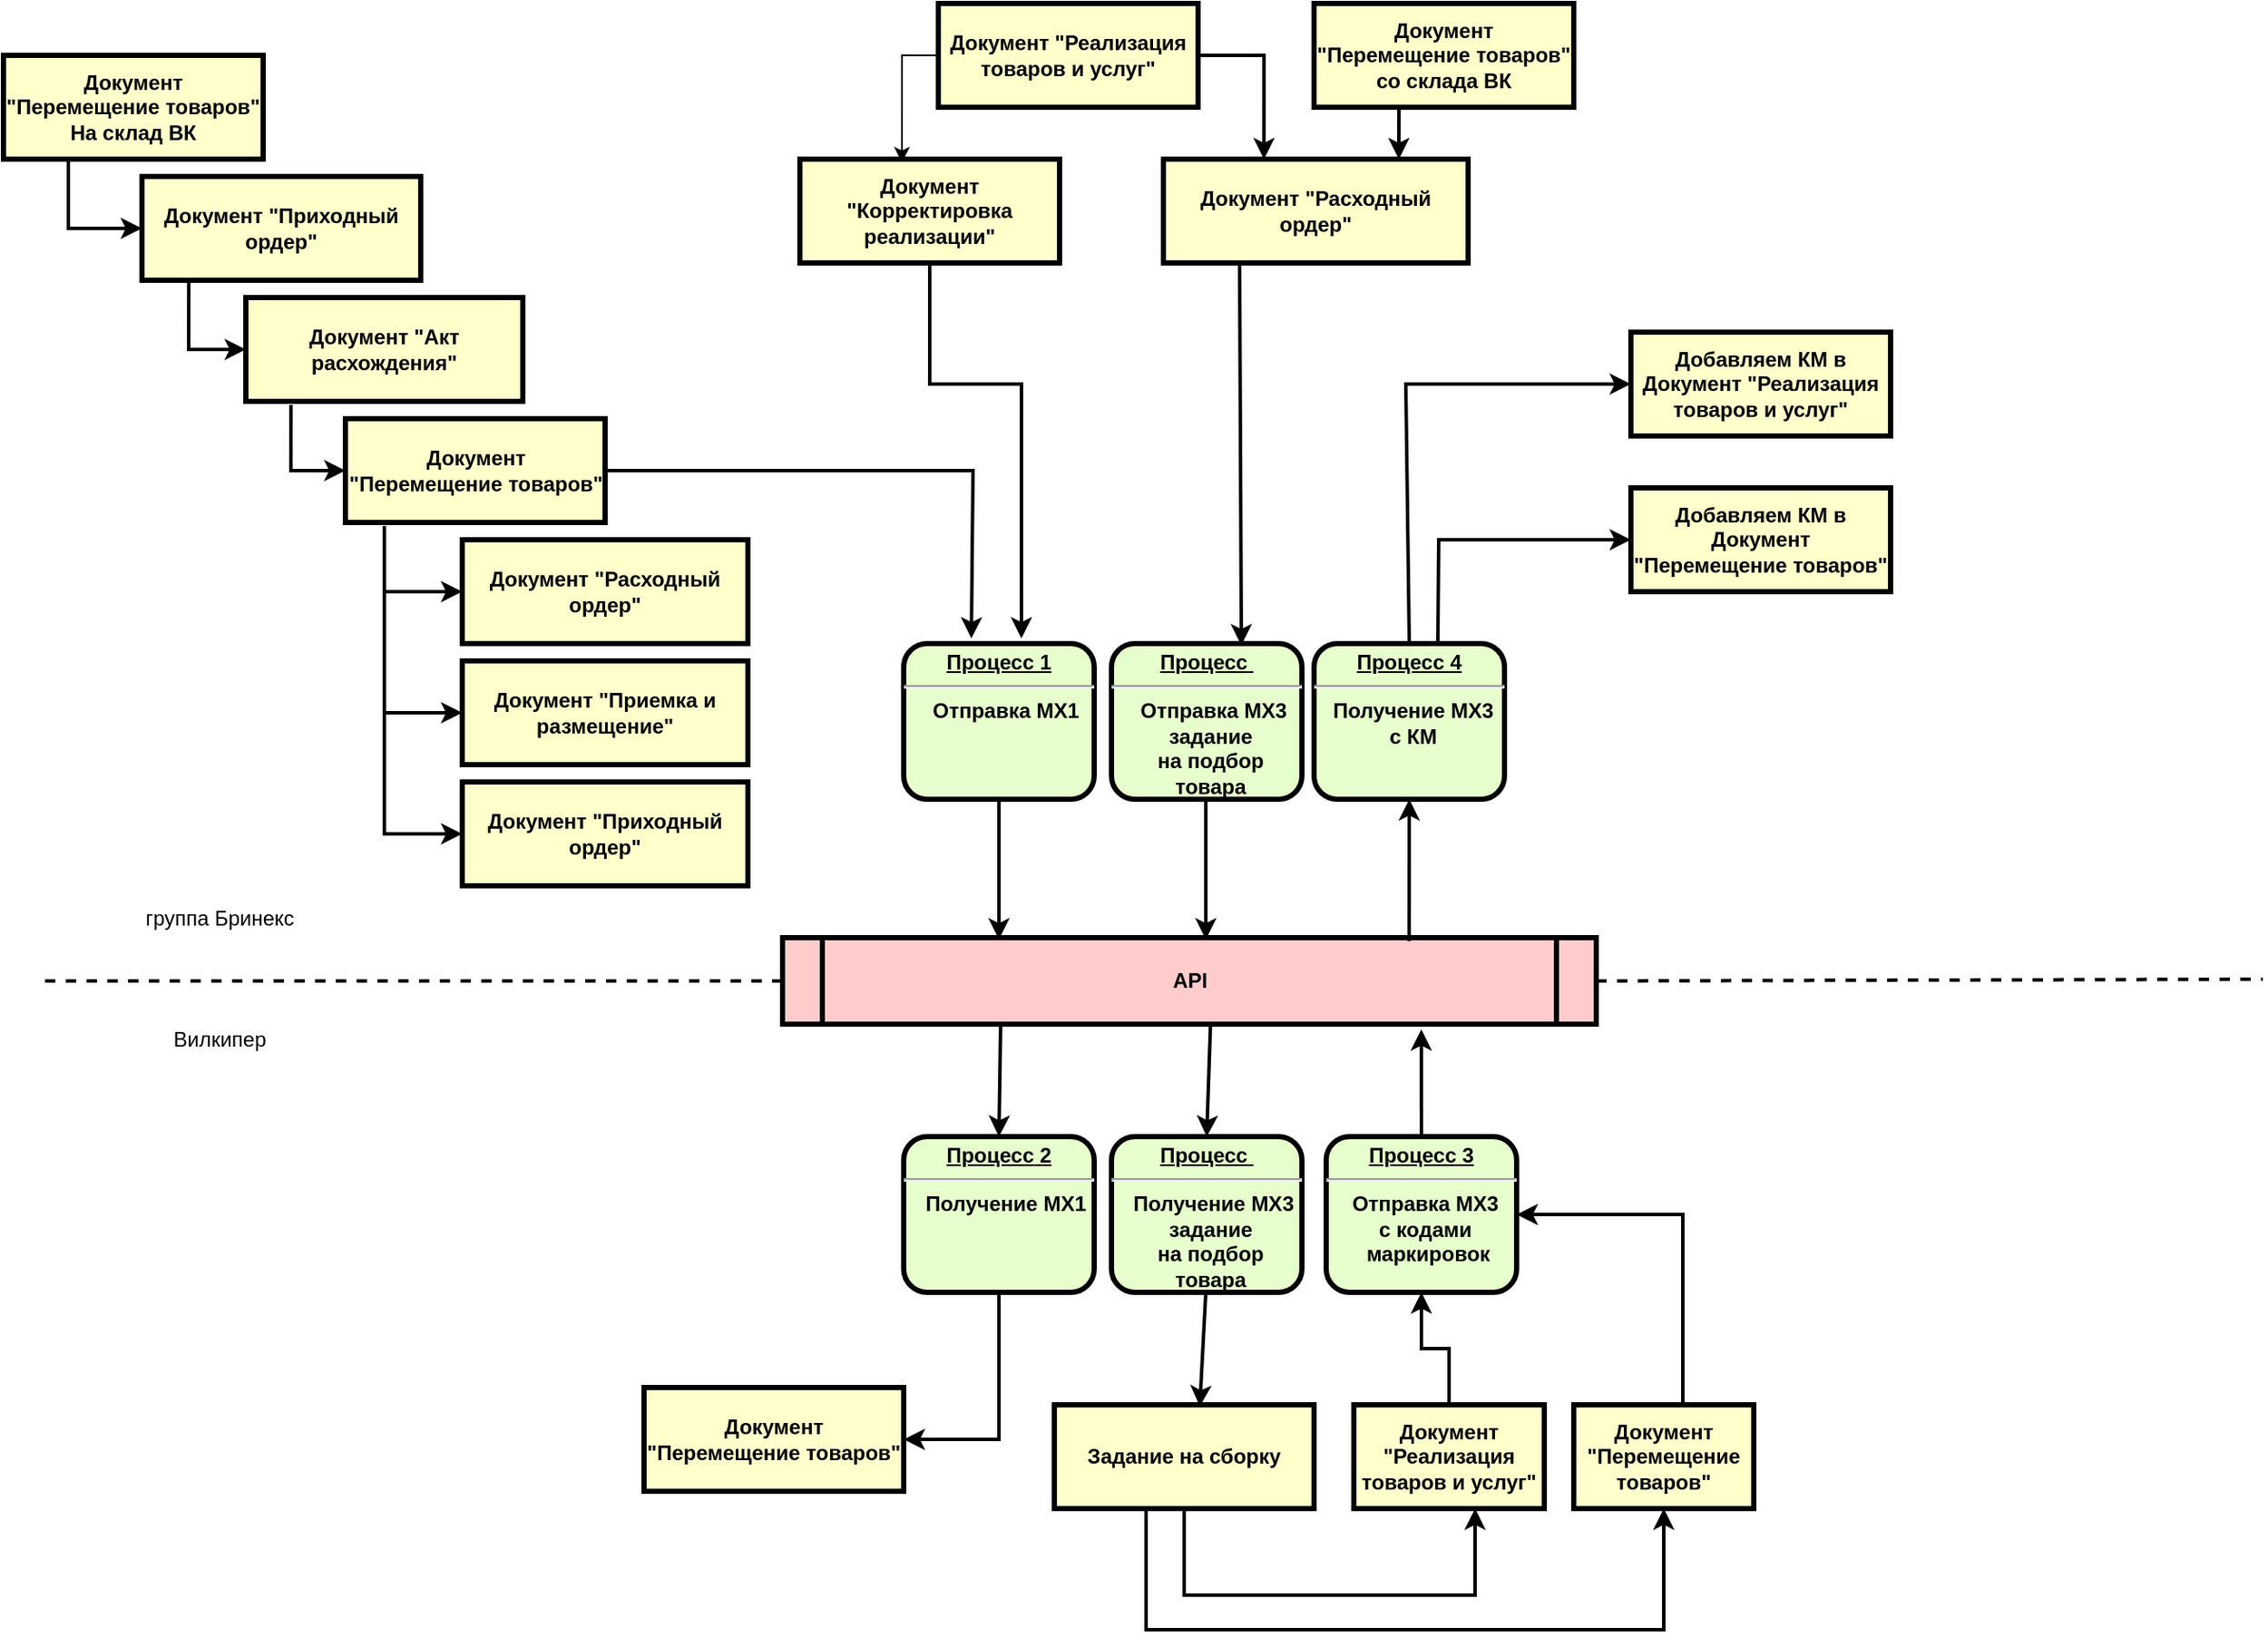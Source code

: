 <mxfile version="20.4.2" type="github">
  <diagram name="Page-1" id="c7558073-3199-34d8-9f00-42111426c3f3">
    <mxGraphModel dx="1394" dy="1104" grid="1" gridSize="10" guides="1" tooltips="1" connect="1" arrows="1" fold="1" page="1" pageScale="1" pageWidth="826" pageHeight="1169" background="none" math="0" shadow="0">
      <root>
        <mxCell id="0" />
        <mxCell id="1" parent="0" />
        <mxCell id="ZB60MOo4yDvPnwNVifFn-96" value="&lt;p style=&quot;margin: 0px; margin-top: 4px; text-align: center; text-decoration: underline;&quot;&gt;&lt;strong&gt;Процесс 1&lt;br&gt;&lt;/strong&gt;&lt;/p&gt;&lt;hr&gt;&lt;p style=&quot;margin: 0px; margin-left: 8px;&quot;&gt;Отправка МХ1&lt;/p&gt;" style="verticalAlign=middle;align=center;overflow=fill;fontSize=12;fontFamily=Helvetica;html=1;rounded=1;fontStyle=1;strokeWidth=3;fillColor=#E6FFCC" vertex="1" parent="1">
          <mxGeometry x="550" y="390" width="110" height="90" as="geometry" />
        </mxCell>
        <mxCell id="ZB60MOo4yDvPnwNVifFn-97" value="Документ &quot;Расходный ордер&quot;" style="whiteSpace=wrap;align=center;verticalAlign=middle;fontStyle=1;strokeWidth=3;fillColor=#FFFFCC" vertex="1" parent="1">
          <mxGeometry x="295" y="330" width="165" height="60" as="geometry" />
        </mxCell>
        <mxCell id="ZB60MOo4yDvPnwNVifFn-98" style="edgeStyle=orthogonalEdgeStyle;rounded=0;orthogonalLoop=1;jettySize=auto;html=1;exitX=0.25;exitY=1;exitDx=0;exitDy=0;entryX=0;entryY=0.5;entryDx=0;entryDy=0;strokeWidth=2;" edge="1" parent="1" source="ZB60MOo4yDvPnwNVifFn-99" target="ZB60MOo4yDvPnwNVifFn-105">
          <mxGeometry relative="1" as="geometry" />
        </mxCell>
        <mxCell id="ZB60MOo4yDvPnwNVifFn-99" value="Документ &quot;Перемещение товаров&quot;&#xa;На склад ВК" style="whiteSpace=wrap;align=center;verticalAlign=middle;fontStyle=1;strokeWidth=3;fillColor=#FFFFCC" vertex="1" parent="1">
          <mxGeometry x="30" y="50" width="150" height="60" as="geometry" />
        </mxCell>
        <mxCell id="ZB60MOo4yDvPnwNVifFn-100" value="API" style="shape=process;whiteSpace=wrap;align=center;verticalAlign=middle;size=0.048;fontStyle=1;strokeWidth=3;fillColor=#FFCCCC" vertex="1" parent="1">
          <mxGeometry x="480" y="560" width="470" height="50" as="geometry" />
        </mxCell>
        <mxCell id="ZB60MOo4yDvPnwNVifFn-101" style="edgeStyle=orthogonalEdgeStyle;rounded=0;orthogonalLoop=1;jettySize=auto;html=1;exitX=0.5;exitY=0;exitDx=0;exitDy=0;strokeWidth=2;entryX=0.785;entryY=1.06;entryDx=0;entryDy=0;entryPerimeter=0;" edge="1" parent="1" source="ZB60MOo4yDvPnwNVifFn-102" target="ZB60MOo4yDvPnwNVifFn-100">
          <mxGeometry relative="1" as="geometry">
            <mxPoint x="850" y="620" as="targetPoint" />
          </mxGeometry>
        </mxCell>
        <mxCell id="ZB60MOo4yDvPnwNVifFn-102" value="&lt;p style=&quot;margin: 0px; margin-top: 4px; text-align: center; text-decoration: underline;&quot;&gt;&lt;strong&gt;Процесс&amp;nbsp;3&lt;br&gt;&lt;/strong&gt;&lt;/p&gt;&lt;hr&gt;&lt;p style=&quot;margin: 0px; margin-left: 8px;&quot;&gt;Отправка МХ3&amp;nbsp;&lt;/p&gt;&lt;p style=&quot;margin: 0px; margin-left: 8px;&quot;&gt;с кодами&amp;nbsp;&lt;/p&gt;&lt;p style=&quot;margin: 0px; margin-left: 8px;&quot;&gt;маркировок&lt;/p&gt;" style="verticalAlign=middle;align=center;overflow=fill;fontSize=12;fontFamily=Helvetica;html=1;rounded=1;fontStyle=1;strokeWidth=3;fillColor=#E6FFCC" vertex="1" parent="1">
          <mxGeometry x="794" y="675" width="110" height="90" as="geometry" />
        </mxCell>
        <mxCell id="ZB60MOo4yDvPnwNVifFn-103" value="&lt;p style=&quot;margin: 0px; margin-top: 4px; text-align: center; text-decoration: underline;&quot;&gt;&lt;strong&gt;&lt;strong&gt;Процесс&lt;/strong&gt; 2&lt;br&gt;&lt;/strong&gt;&lt;/p&gt;&lt;hr&gt;&lt;p style=&quot;margin: 0px; margin-left: 8px;&quot;&gt;Получение МХ1&lt;/p&gt;" style="verticalAlign=middle;align=center;overflow=fill;fontSize=12;fontFamily=Helvetica;html=1;rounded=1;fontStyle=1;strokeWidth=3;fillColor=#E6FFCC" vertex="1" parent="1">
          <mxGeometry x="550" y="675" width="110" height="90" as="geometry" />
        </mxCell>
        <mxCell id="ZB60MOo4yDvPnwNVifFn-104" value="&lt;p style=&quot;margin: 0px; margin-top: 4px; text-align: center; text-decoration: underline;&quot;&gt;&lt;strong&gt;Процесс 4&lt;/strong&gt;&lt;/p&gt;&lt;hr&gt;&lt;p style=&quot;margin: 0px; margin-left: 8px;&quot;&gt;Получение МХ3&amp;nbsp;&lt;/p&gt;&lt;p style=&quot;margin: 0px; margin-left: 8px;&quot;&gt;с КМ&amp;nbsp;&lt;/p&gt;" style="verticalAlign=middle;align=center;overflow=fill;fontSize=12;fontFamily=Helvetica;html=1;rounded=1;fontStyle=1;strokeWidth=3;fillColor=#E6FFCC" vertex="1" parent="1">
          <mxGeometry x="787" y="390" width="110" height="90" as="geometry" />
        </mxCell>
        <mxCell id="ZB60MOo4yDvPnwNVifFn-105" value="Документ &quot;Приходный ордер&quot;" style="whiteSpace=wrap;align=center;verticalAlign=middle;fontStyle=1;strokeWidth=3;fillColor=#FFFFCC" vertex="1" parent="1">
          <mxGeometry x="110" y="120" width="161" height="60" as="geometry" />
        </mxCell>
        <mxCell id="ZB60MOo4yDvPnwNVifFn-106" value="Документ &quot;Акт расхождения&quot;" style="whiteSpace=wrap;align=center;verticalAlign=middle;fontStyle=1;strokeWidth=3;fillColor=#FFFFCC" vertex="1" parent="1">
          <mxGeometry x="170" y="190" width="160" height="60" as="geometry" />
        </mxCell>
        <mxCell id="ZB60MOo4yDvPnwNVifFn-107" value="Документ &quot;Приемка и размещение&quot;" style="whiteSpace=wrap;align=center;verticalAlign=middle;fontStyle=1;strokeWidth=3;fillColor=#FFFFCC" vertex="1" parent="1">
          <mxGeometry x="295" y="400" width="165" height="60" as="geometry" />
        </mxCell>
        <mxCell id="ZB60MOo4yDvPnwNVifFn-108" value="группа Бринекс" style="text;spacingTop=-5;align=center" vertex="1" parent="1">
          <mxGeometry x="140" y="540" width="30" height="20" as="geometry" />
        </mxCell>
        <mxCell id="ZB60MOo4yDvPnwNVifFn-109" value="Вилкипер" style="text;spacingTop=-5;align=center" vertex="1" parent="1">
          <mxGeometry x="140" y="610.0" width="30" height="20" as="geometry" />
        </mxCell>
        <mxCell id="ZB60MOo4yDvPnwNVifFn-110" value="Документ &quot;Перемещение товаров&quot;" style="whiteSpace=wrap;align=center;verticalAlign=middle;fontStyle=1;strokeWidth=3;fillColor=#FFFFCC" vertex="1" parent="1">
          <mxGeometry x="227.5" y="260" width="150" height="60" as="geometry" />
        </mxCell>
        <mxCell id="ZB60MOo4yDvPnwNVifFn-111" value="Документ &quot;Приходный ордер&quot;" style="whiteSpace=wrap;align=center;verticalAlign=middle;fontStyle=1;strokeWidth=3;fillColor=#FFFFCC" vertex="1" parent="1">
          <mxGeometry x="295" y="470" width="165" height="60" as="geometry" />
        </mxCell>
        <mxCell id="ZB60MOo4yDvPnwNVifFn-112" value="" style="endArrow=classic;html=1;rounded=0;exitX=1;exitY=0.5;exitDx=0;exitDy=0;entryX=0.355;entryY=-0.033;entryDx=0;entryDy=0;strokeWidth=2;fillColor=#a20025;strokeColor=#000000;entryPerimeter=0;" edge="1" parent="1" source="ZB60MOo4yDvPnwNVifFn-110" target="ZB60MOo4yDvPnwNVifFn-96">
          <mxGeometry width="50" height="50" relative="1" as="geometry">
            <mxPoint x="430" y="310" as="sourcePoint" />
            <mxPoint x="480" y="260" as="targetPoint" />
            <Array as="points">
              <mxPoint x="590" y="290" />
            </Array>
          </mxGeometry>
        </mxCell>
        <mxCell id="ZB60MOo4yDvPnwNVifFn-113" value="" style="endArrow=classic;html=1;rounded=0;strokeWidth=2;exitX=0.168;exitY=1;exitDx=0;exitDy=0;exitPerimeter=0;entryX=0;entryY=0.5;entryDx=0;entryDy=0;" edge="1" parent="1" source="ZB60MOo4yDvPnwNVifFn-105" target="ZB60MOo4yDvPnwNVifFn-106">
          <mxGeometry width="50" height="50" relative="1" as="geometry">
            <mxPoint x="120" y="230" as="sourcePoint" />
            <mxPoint x="170" y="180" as="targetPoint" />
            <Array as="points">
              <mxPoint x="137" y="220" />
            </Array>
          </mxGeometry>
        </mxCell>
        <mxCell id="ZB60MOo4yDvPnwNVifFn-114" value="" style="endArrow=classic;html=1;rounded=0;strokeWidth=2;exitX=0.163;exitY=1.033;exitDx=0;exitDy=0;exitPerimeter=0;entryX=0;entryY=0.5;entryDx=0;entryDy=0;" edge="1" parent="1" source="ZB60MOo4yDvPnwNVifFn-106" target="ZB60MOo4yDvPnwNVifFn-110">
          <mxGeometry width="50" height="50" relative="1" as="geometry">
            <mxPoint x="190" y="300" as="sourcePoint" />
            <mxPoint x="240" y="250" as="targetPoint" />
            <Array as="points">
              <mxPoint x="196" y="290" />
            </Array>
          </mxGeometry>
        </mxCell>
        <mxCell id="ZB60MOo4yDvPnwNVifFn-115" value="" style="endArrow=classic;html=1;rounded=0;strokeWidth=2;exitX=0.15;exitY=1.033;exitDx=0;exitDy=0;exitPerimeter=0;entryX=0;entryY=0.5;entryDx=0;entryDy=0;" edge="1" parent="1" source="ZB60MOo4yDvPnwNVifFn-110" target="ZB60MOo4yDvPnwNVifFn-111">
          <mxGeometry width="50" height="50" relative="1" as="geometry">
            <mxPoint x="250" y="370" as="sourcePoint" />
            <mxPoint x="300" y="320" as="targetPoint" />
            <Array as="points">
              <mxPoint x="250" y="500" />
            </Array>
          </mxGeometry>
        </mxCell>
        <mxCell id="ZB60MOo4yDvPnwNVifFn-116" value="" style="endArrow=classic;html=1;rounded=0;strokeWidth=2;entryX=0;entryY=0.5;entryDx=0;entryDy=0;" edge="1" parent="1" target="ZB60MOo4yDvPnwNVifFn-107">
          <mxGeometry width="50" height="50" relative="1" as="geometry">
            <mxPoint x="250" y="430" as="sourcePoint" />
            <mxPoint x="440" y="480" as="targetPoint" />
          </mxGeometry>
        </mxCell>
        <mxCell id="ZB60MOo4yDvPnwNVifFn-117" value="" style="endArrow=classic;html=1;rounded=0;strokeWidth=2;entryX=0;entryY=0.5;entryDx=0;entryDy=0;" edge="1" parent="1" target="ZB60MOo4yDvPnwNVifFn-97">
          <mxGeometry width="50" height="50" relative="1" as="geometry">
            <mxPoint x="250" y="360" as="sourcePoint" />
            <mxPoint x="440" y="480" as="targetPoint" />
          </mxGeometry>
        </mxCell>
        <mxCell id="ZB60MOo4yDvPnwNVifFn-118" value="" style="endArrow=classic;html=1;rounded=0;strokeWidth=2;exitX=0.5;exitY=1;exitDx=0;exitDy=0;" edge="1" parent="1" source="ZB60MOo4yDvPnwNVifFn-96">
          <mxGeometry width="50" height="50" relative="1" as="geometry">
            <mxPoint x="390" y="530" as="sourcePoint" />
            <mxPoint x="605" y="561" as="targetPoint" />
          </mxGeometry>
        </mxCell>
        <mxCell id="ZB60MOo4yDvPnwNVifFn-119" value="Документ &quot;Перемещение товаров&quot;" style="whiteSpace=wrap;align=center;verticalAlign=middle;fontStyle=1;strokeWidth=3;fillColor=#FFFFCC" vertex="1" parent="1">
          <mxGeometry x="400" y="820" width="150" height="60" as="geometry" />
        </mxCell>
        <mxCell id="ZB60MOo4yDvPnwNVifFn-120" value="" style="endArrow=classic;html=1;rounded=0;strokeWidth=2;entryX=0.5;entryY=1;entryDx=0;entryDy=0;exitX=0.77;exitY=0.04;exitDx=0;exitDy=0;exitPerimeter=0;" edge="1" parent="1" source="ZB60MOo4yDvPnwNVifFn-100" target="ZB60MOo4yDvPnwNVifFn-104">
          <mxGeometry width="50" height="50" relative="1" as="geometry">
            <mxPoint x="745" y="560" as="sourcePoint" />
            <mxPoint x="790" y="520" as="targetPoint" />
            <Array as="points" />
          </mxGeometry>
        </mxCell>
        <mxCell id="ZB60MOo4yDvPnwNVifFn-121" style="edgeStyle=orthogonalEdgeStyle;rounded=0;orthogonalLoop=1;jettySize=auto;html=1;entryX=0.5;entryY=1;entryDx=0;entryDy=0;strokeWidth=2;" edge="1" parent="1" source="ZB60MOo4yDvPnwNVifFn-122" target="ZB60MOo4yDvPnwNVifFn-102">
          <mxGeometry relative="1" as="geometry" />
        </mxCell>
        <mxCell id="ZB60MOo4yDvPnwNVifFn-122" value="Документ &quot;Реализация товаров и услуг&quot;" style="whiteSpace=wrap;align=center;verticalAlign=middle;fontStyle=1;strokeWidth=3;fillColor=#FFFFCC" vertex="1" parent="1">
          <mxGeometry x="810" y="830" width="110" height="60" as="geometry" />
        </mxCell>
        <mxCell id="ZB60MOo4yDvPnwNVifFn-123" style="edgeStyle=orthogonalEdgeStyle;rounded=0;orthogonalLoop=1;jettySize=auto;html=1;exitX=0;exitY=0.5;exitDx=0;exitDy=0;entryX=0.393;entryY=0.033;entryDx=0;entryDy=0;entryPerimeter=0;" edge="1" parent="1" source="ZB60MOo4yDvPnwNVifFn-125" target="ZB60MOo4yDvPnwNVifFn-147">
          <mxGeometry relative="1" as="geometry" />
        </mxCell>
        <mxCell id="ZB60MOo4yDvPnwNVifFn-124" style="edgeStyle=orthogonalEdgeStyle;rounded=0;orthogonalLoop=1;jettySize=auto;html=1;entryX=0.33;entryY=0;entryDx=0;entryDy=0;entryPerimeter=0;strokeWidth=2;" edge="1" parent="1" source="ZB60MOo4yDvPnwNVifFn-125" target="ZB60MOo4yDvPnwNVifFn-151">
          <mxGeometry relative="1" as="geometry">
            <Array as="points">
              <mxPoint x="758" y="50" />
            </Array>
            <mxPoint x="730" y="90" as="targetPoint" />
          </mxGeometry>
        </mxCell>
        <mxCell id="ZB60MOo4yDvPnwNVifFn-125" value="Документ &quot;Реализация товаров и услуг&quot;" style="whiteSpace=wrap;align=center;verticalAlign=middle;fontStyle=1;strokeWidth=3;fillColor=#FFFFCC" vertex="1" parent="1">
          <mxGeometry x="570" y="20" width="150" height="60" as="geometry" />
        </mxCell>
        <mxCell id="ZB60MOo4yDvPnwNVifFn-126" value="" style="endArrow=classic;html=1;rounded=0;strokeWidth=2;entryX=0.5;entryY=0;entryDx=0;entryDy=0;exitX=0.268;exitY=1.02;exitDx=0;exitDy=0;exitPerimeter=0;" edge="1" parent="1" source="ZB60MOo4yDvPnwNVifFn-100" target="ZB60MOo4yDvPnwNVifFn-103">
          <mxGeometry width="50" height="50" relative="1" as="geometry">
            <mxPoint x="390" y="520" as="sourcePoint" />
            <mxPoint x="440" y="470" as="targetPoint" />
            <Array as="points" />
          </mxGeometry>
        </mxCell>
        <mxCell id="ZB60MOo4yDvPnwNVifFn-127" value="" style="endArrow=classic;html=1;rounded=0;strokeWidth=2;exitX=0.5;exitY=1;exitDx=0;exitDy=0;entryX=1;entryY=0.5;entryDx=0;entryDy=0;" edge="1" parent="1" source="ZB60MOo4yDvPnwNVifFn-103" target="ZB60MOo4yDvPnwNVifFn-119">
          <mxGeometry width="50" height="50" relative="1" as="geometry">
            <mxPoint x="750" y="620" as="sourcePoint" />
            <mxPoint x="800" y="570" as="targetPoint" />
            <Array as="points">
              <mxPoint x="605" y="850" />
            </Array>
          </mxGeometry>
        </mxCell>
        <mxCell id="ZB60MOo4yDvPnwNVifFn-128" value="Добавляем КМ в Документ &quot;Перемещение товаров&quot;" style="whiteSpace=wrap;align=center;verticalAlign=middle;fontStyle=1;strokeWidth=3;fillColor=#FFFFCC" vertex="1" parent="1">
          <mxGeometry x="970" y="300" width="150" height="60" as="geometry" />
        </mxCell>
        <mxCell id="ZB60MOo4yDvPnwNVifFn-129" value="Добавляем КМ в Документ &quot;Реализация товаров и услуг&quot;" style="whiteSpace=wrap;align=center;verticalAlign=middle;fontStyle=1;strokeWidth=3;fillColor=#FFFFCC" vertex="1" parent="1">
          <mxGeometry x="970" y="210" width="150" height="60" as="geometry" />
        </mxCell>
        <mxCell id="ZB60MOo4yDvPnwNVifFn-130" value="" style="endArrow=classic;html=1;rounded=0;strokeColor=#000000;strokeWidth=2;entryX=0;entryY=0.5;entryDx=0;entryDy=0;exitX=0.5;exitY=0;exitDx=0;exitDy=0;" edge="1" parent="1" source="ZB60MOo4yDvPnwNVifFn-104" target="ZB60MOo4yDvPnwNVifFn-129">
          <mxGeometry width="50" height="50" relative="1" as="geometry">
            <mxPoint x="826" y="388" as="sourcePoint" />
            <mxPoint x="866" y="190" as="targetPoint" />
            <Array as="points">
              <mxPoint x="840" y="240" />
            </Array>
          </mxGeometry>
        </mxCell>
        <mxCell id="ZB60MOo4yDvPnwNVifFn-131" value="" style="endArrow=classic;html=1;rounded=0;strokeColor=#000000;strokeWidth=2;entryX=0;entryY=0.5;entryDx=0;entryDy=0;exitX=0.75;exitY=0;exitDx=0;exitDy=0;" edge="1" parent="1" target="ZB60MOo4yDvPnwNVifFn-128">
          <mxGeometry width="50" height="50" relative="1" as="geometry">
            <mxPoint x="858.5" y="390" as="sourcePoint" />
            <mxPoint x="886" y="260" as="targetPoint" />
            <Array as="points">
              <mxPoint x="859" y="330" />
            </Array>
          </mxGeometry>
        </mxCell>
        <mxCell id="ZB60MOo4yDvPnwNVifFn-132" value="" style="endArrow=none;dashed=1;html=1;rounded=0;strokeColor=#000000;strokeWidth=2;exitX=1;exitY=0.5;exitDx=0;exitDy=0;" edge="1" parent="1" source="ZB60MOo4yDvPnwNVifFn-100">
          <mxGeometry width="50" height="50" relative="1" as="geometry">
            <mxPoint x="880" y="584" as="sourcePoint" />
            <mxPoint x="1335" y="584" as="targetPoint" />
          </mxGeometry>
        </mxCell>
        <mxCell id="ZB60MOo4yDvPnwNVifFn-133" value="" style="endArrow=none;dashed=1;html=1;strokeWidth=2;rounded=0;strokeColor=#000000;exitX=0;exitY=0.5;exitDx=0;exitDy=0;" edge="1" parent="1" source="ZB60MOo4yDvPnwNVifFn-100">
          <mxGeometry width="50" height="50" relative="1" as="geometry">
            <mxPoint x="630" y="520" as="sourcePoint" />
            <mxPoint x="50" y="585" as="targetPoint" />
          </mxGeometry>
        </mxCell>
        <mxCell id="ZB60MOo4yDvPnwNVifFn-134" value="&lt;p style=&quot;margin: 0px; margin-top: 4px; text-align: center; text-decoration: underline;&quot;&gt;&lt;strong&gt;&lt;strong&gt;Процесс&lt;/strong&gt;&amp;nbsp;&lt;br&gt;&lt;/strong&gt;&lt;/p&gt;&lt;hr&gt;&lt;p style=&quot;margin: 0px; margin-left: 8px;&quot;&gt;Отправка МХ3&lt;/p&gt;&lt;p style=&quot;margin: 0px; margin-left: 8px;&quot;&gt;задание&amp;nbsp;&lt;/p&gt;&lt;p style=&quot;margin: 0px; margin-left: 8px;&quot;&gt;на подбор&amp;nbsp;&lt;/p&gt;&lt;p style=&quot;margin: 0px; margin-left: 8px;&quot;&gt;товара&amp;nbsp;&lt;/p&gt;" style="verticalAlign=middle;align=center;overflow=fill;fontSize=12;fontFamily=Helvetica;html=1;rounded=1;fontStyle=1;strokeWidth=3;fillColor=#E6FFCC" vertex="1" parent="1">
          <mxGeometry x="670" y="390" width="110" height="90" as="geometry" />
        </mxCell>
        <mxCell id="ZB60MOo4yDvPnwNVifFn-135" value="&lt;p style=&quot;margin: 0px; margin-top: 4px; text-align: center; text-decoration: underline;&quot;&gt;&lt;strong&gt;&lt;strong&gt;Процесс&lt;/strong&gt;&amp;nbsp;&lt;br&gt;&lt;/strong&gt;&lt;/p&gt;&lt;hr&gt;&lt;p style=&quot;margin: 0px; margin-left: 8px;&quot;&gt;Получение&amp;nbsp;&lt;span style=&quot;background-color: initial;&quot;&gt;МХ3&lt;/span&gt;&lt;/p&gt;&lt;p style=&quot;margin: 0px 0px 0px 8px;&quot;&gt;задание&amp;nbsp;&lt;/p&gt;&lt;p style=&quot;margin: 0px 0px 0px 8px;&quot;&gt;на подбор&amp;nbsp;&lt;/p&gt;&lt;p style=&quot;margin: 0px 0px 0px 8px;&quot;&gt;товара&amp;nbsp;&lt;/p&gt;" style="verticalAlign=middle;align=center;overflow=fill;fontSize=12;fontFamily=Helvetica;html=1;rounded=1;fontStyle=1;strokeWidth=3;fillColor=#E6FFCC" vertex="1" parent="1">
          <mxGeometry x="670" y="675" width="110" height="90" as="geometry" />
        </mxCell>
        <mxCell id="ZB60MOo4yDvPnwNVifFn-136" value="" style="endArrow=classic;html=1;rounded=0;strokeWidth=2;exitX=0.5;exitY=1;exitDx=0;exitDy=0;" edge="1" parent="1">
          <mxGeometry width="50" height="50" relative="1" as="geometry">
            <mxPoint x="724.5" y="480" as="sourcePoint" />
            <mxPoint x="724.5" y="561" as="targetPoint" />
          </mxGeometry>
        </mxCell>
        <mxCell id="ZB60MOo4yDvPnwNVifFn-137" style="edgeStyle=orthogonalEdgeStyle;rounded=0;orthogonalLoop=1;jettySize=auto;html=1;strokeWidth=2;" edge="1" parent="1" source="ZB60MOo4yDvPnwNVifFn-139" target="ZB60MOo4yDvPnwNVifFn-122">
          <mxGeometry relative="1" as="geometry">
            <mxPoint x="880" y="900" as="targetPoint" />
            <Array as="points">
              <mxPoint x="712" y="940" />
              <mxPoint x="880" y="940" />
            </Array>
          </mxGeometry>
        </mxCell>
        <mxCell id="ZB60MOo4yDvPnwNVifFn-138" style="edgeStyle=orthogonalEdgeStyle;rounded=0;orthogonalLoop=1;jettySize=auto;html=1;entryX=0.5;entryY=1;entryDx=0;entryDy=0;strokeWidth=2;" edge="1" parent="1" source="ZB60MOo4yDvPnwNVifFn-139" target="ZB60MOo4yDvPnwNVifFn-149">
          <mxGeometry relative="1" as="geometry">
            <Array as="points">
              <mxPoint x="690" y="960" />
              <mxPoint x="989" y="960" />
            </Array>
          </mxGeometry>
        </mxCell>
        <mxCell id="ZB60MOo4yDvPnwNVifFn-139" value="Задание на сборку" style="whiteSpace=wrap;align=center;verticalAlign=middle;fontStyle=1;strokeWidth=3;fillColor=#FFFFCC" vertex="1" parent="1">
          <mxGeometry x="637" y="830" width="150" height="60" as="geometry" />
        </mxCell>
        <mxCell id="ZB60MOo4yDvPnwNVifFn-140" value="" style="endArrow=classic;html=1;rounded=0;strokeWidth=2;exitX=0.526;exitY=0.98;exitDx=0;exitDy=0;entryX=0.5;entryY=0;entryDx=0;entryDy=0;exitPerimeter=0;" edge="1" parent="1" source="ZB60MOo4yDvPnwNVifFn-100" target="ZB60MOo4yDvPnwNVifFn-135">
          <mxGeometry width="50" height="50" relative="1" as="geometry">
            <mxPoint x="718.5" y="610" as="sourcePoint" />
            <mxPoint x="719" y="670" as="targetPoint" />
          </mxGeometry>
        </mxCell>
        <mxCell id="ZB60MOo4yDvPnwNVifFn-141" value="" style="endArrow=classic;html=1;rounded=0;strokeWidth=2;exitX=0.5;exitY=1;exitDx=0;exitDy=0;entryX=0.56;entryY=0.017;entryDx=0;entryDy=0;entryPerimeter=0;" edge="1" parent="1" target="ZB60MOo4yDvPnwNVifFn-139">
          <mxGeometry width="50" height="50" relative="1" as="geometry">
            <mxPoint x="724.5" y="765" as="sourcePoint" />
            <mxPoint x="725" y="825" as="targetPoint" />
          </mxGeometry>
        </mxCell>
        <mxCell id="ZB60MOo4yDvPnwNVifFn-142" style="edgeStyle=orthogonalEdgeStyle;rounded=0;orthogonalLoop=1;jettySize=auto;html=1;exitX=0.5;exitY=1;exitDx=0;exitDy=0;entryX=0.5;entryY=0;entryDx=0;entryDy=0;strokeWidth=2;" edge="1" parent="1" source="ZB60MOo4yDvPnwNVifFn-143">
          <mxGeometry relative="1" as="geometry">
            <mxPoint x="836" y="110" as="targetPoint" />
          </mxGeometry>
        </mxCell>
        <mxCell id="ZB60MOo4yDvPnwNVifFn-143" value="Документ &quot;Перемещение товаров&quot;&#xa;со склада ВК" style="whiteSpace=wrap;align=center;verticalAlign=middle;fontStyle=1;strokeWidth=3;fillColor=#FFFFCC" vertex="1" parent="1">
          <mxGeometry x="787" y="20" width="150" height="60" as="geometry" />
        </mxCell>
        <mxCell id="ZB60MOo4yDvPnwNVifFn-146" style="edgeStyle=orthogonalEdgeStyle;rounded=0;orthogonalLoop=1;jettySize=auto;html=1;entryX=0.618;entryY=-0.033;entryDx=0;entryDy=0;entryPerimeter=0;strokeWidth=2;" edge="1" parent="1" source="ZB60MOo4yDvPnwNVifFn-147" target="ZB60MOo4yDvPnwNVifFn-96">
          <mxGeometry relative="1" as="geometry">
            <Array as="points">
              <mxPoint x="565" y="240" />
              <mxPoint x="618" y="240" />
            </Array>
          </mxGeometry>
        </mxCell>
        <mxCell id="ZB60MOo4yDvPnwNVifFn-147" value="Документ &quot;Корректировка реализации&quot;" style="whiteSpace=wrap;align=center;verticalAlign=middle;fontStyle=1;strokeWidth=3;fillColor=#FFFFCC" vertex="1" parent="1">
          <mxGeometry x="490" y="110" width="150" height="60" as="geometry" />
        </mxCell>
        <mxCell id="ZB60MOo4yDvPnwNVifFn-148" style="edgeStyle=orthogonalEdgeStyle;rounded=0;orthogonalLoop=1;jettySize=auto;html=1;entryX=1;entryY=0.5;entryDx=0;entryDy=0;strokeWidth=2;" edge="1" parent="1" source="ZB60MOo4yDvPnwNVifFn-149" target="ZB60MOo4yDvPnwNVifFn-102">
          <mxGeometry relative="1" as="geometry">
            <Array as="points">
              <mxPoint x="1000" y="720" />
            </Array>
          </mxGeometry>
        </mxCell>
        <mxCell id="ZB60MOo4yDvPnwNVifFn-149" value="Документ &quot;Перемещение товаров&quot;" style="whiteSpace=wrap;align=center;verticalAlign=middle;fontStyle=1;strokeWidth=3;fillColor=#FFFFCC" vertex="1" parent="1">
          <mxGeometry x="937" y="830" width="104" height="60" as="geometry" />
        </mxCell>
        <mxCell id="ZB60MOo4yDvPnwNVifFn-151" value="Документ &quot;Расходный ордер&quot;" style="whiteSpace=wrap;align=center;verticalAlign=middle;fontStyle=1;strokeWidth=3;fillColor=#FFFFCC" vertex="1" parent="1">
          <mxGeometry x="700" y="110" width="176" height="60" as="geometry" />
        </mxCell>
        <mxCell id="ZB60MOo4yDvPnwNVifFn-153" value="" style="endArrow=classic;html=1;rounded=0;exitX=0.25;exitY=1;exitDx=0;exitDy=0;entryX=0.682;entryY=0.011;entryDx=0;entryDy=0;entryPerimeter=0;strokeWidth=2;" edge="1" parent="1" source="ZB60MOo4yDvPnwNVifFn-151" target="ZB60MOo4yDvPnwNVifFn-134">
          <mxGeometry width="50" height="50" relative="1" as="geometry">
            <mxPoint x="737" y="330" as="sourcePoint" />
            <mxPoint x="787" y="280" as="targetPoint" />
          </mxGeometry>
        </mxCell>
      </root>
    </mxGraphModel>
  </diagram>
</mxfile>
